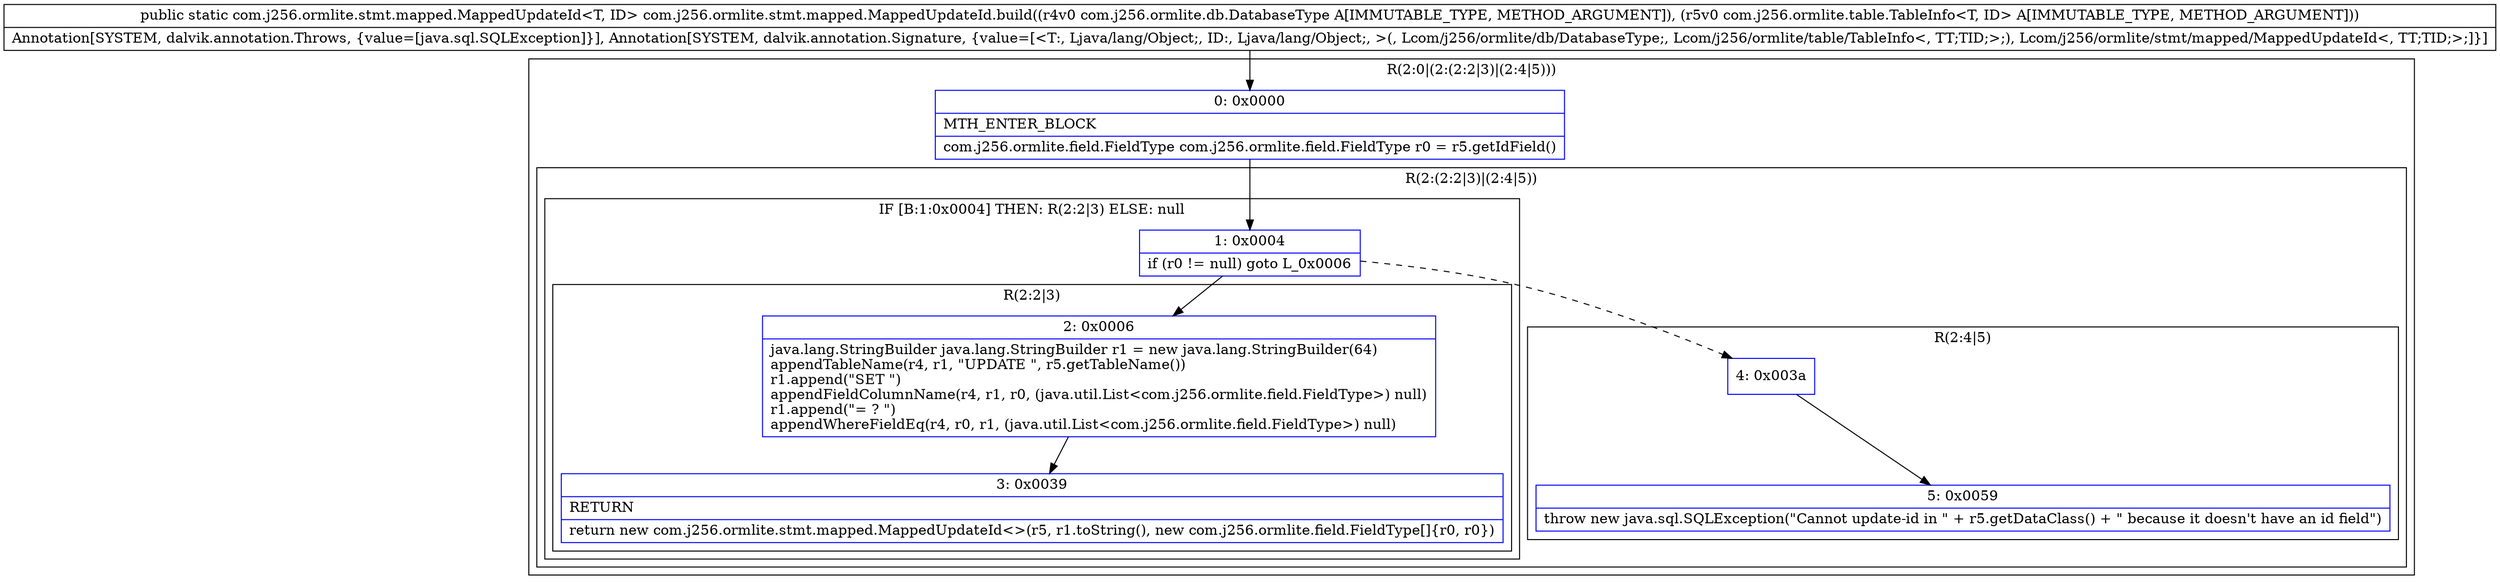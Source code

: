 digraph "CFG forcom.j256.ormlite.stmt.mapped.MappedUpdateId.build(Lcom\/j256\/ormlite\/db\/DatabaseType;Lcom\/j256\/ormlite\/table\/TableInfo;)Lcom\/j256\/ormlite\/stmt\/mapped\/MappedUpdateId;" {
subgraph cluster_Region_1018464018 {
label = "R(2:0|(2:(2:2|3)|(2:4|5)))";
node [shape=record,color=blue];
Node_0 [shape=record,label="{0\:\ 0x0000|MTH_ENTER_BLOCK\l|com.j256.ormlite.field.FieldType com.j256.ormlite.field.FieldType r0 = r5.getIdField()\l}"];
subgraph cluster_Region_110986650 {
label = "R(2:(2:2|3)|(2:4|5))";
node [shape=record,color=blue];
subgraph cluster_IfRegion_1751081007 {
label = "IF [B:1:0x0004] THEN: R(2:2|3) ELSE: null";
node [shape=record,color=blue];
Node_1 [shape=record,label="{1\:\ 0x0004|if (r0 != null) goto L_0x0006\l}"];
subgraph cluster_Region_1120694418 {
label = "R(2:2|3)";
node [shape=record,color=blue];
Node_2 [shape=record,label="{2\:\ 0x0006|java.lang.StringBuilder java.lang.StringBuilder r1 = new java.lang.StringBuilder(64)\lappendTableName(r4, r1, \"UPDATE \", r5.getTableName())\lr1.append(\"SET \")\lappendFieldColumnName(r4, r1, r0, (java.util.List\<com.j256.ormlite.field.FieldType\>) null)\lr1.append(\"= ? \")\lappendWhereFieldEq(r4, r0, r1, (java.util.List\<com.j256.ormlite.field.FieldType\>) null)\l}"];
Node_3 [shape=record,label="{3\:\ 0x0039|RETURN\l|return new com.j256.ormlite.stmt.mapped.MappedUpdateId\<\>(r5, r1.toString(), new com.j256.ormlite.field.FieldType[]\{r0, r0\})\l}"];
}
}
subgraph cluster_Region_217863012 {
label = "R(2:4|5)";
node [shape=record,color=blue];
Node_4 [shape=record,label="{4\:\ 0x003a}"];
Node_5 [shape=record,label="{5\:\ 0x0059|throw new java.sql.SQLException(\"Cannot update\-id in \" + r5.getDataClass() + \" because it doesn't have an id field\")\l}"];
}
}
}
MethodNode[shape=record,label="{public static com.j256.ormlite.stmt.mapped.MappedUpdateId\<T, ID\> com.j256.ormlite.stmt.mapped.MappedUpdateId.build((r4v0 com.j256.ormlite.db.DatabaseType A[IMMUTABLE_TYPE, METHOD_ARGUMENT]), (r5v0 com.j256.ormlite.table.TableInfo\<T, ID\> A[IMMUTABLE_TYPE, METHOD_ARGUMENT]))  | Annotation[SYSTEM, dalvik.annotation.Throws, \{value=[java.sql.SQLException]\}], Annotation[SYSTEM, dalvik.annotation.Signature, \{value=[\<T:, Ljava\/lang\/Object;, ID:, Ljava\/lang\/Object;, \>(, Lcom\/j256\/ormlite\/db\/DatabaseType;, Lcom\/j256\/ormlite\/table\/TableInfo\<, TT;TID;\>;), Lcom\/j256\/ormlite\/stmt\/mapped\/MappedUpdateId\<, TT;TID;\>;]\}]\l}"];
MethodNode -> Node_0;
Node_0 -> Node_1;
Node_1 -> Node_2;
Node_1 -> Node_4[style=dashed];
Node_2 -> Node_3;
Node_4 -> Node_5;
}

